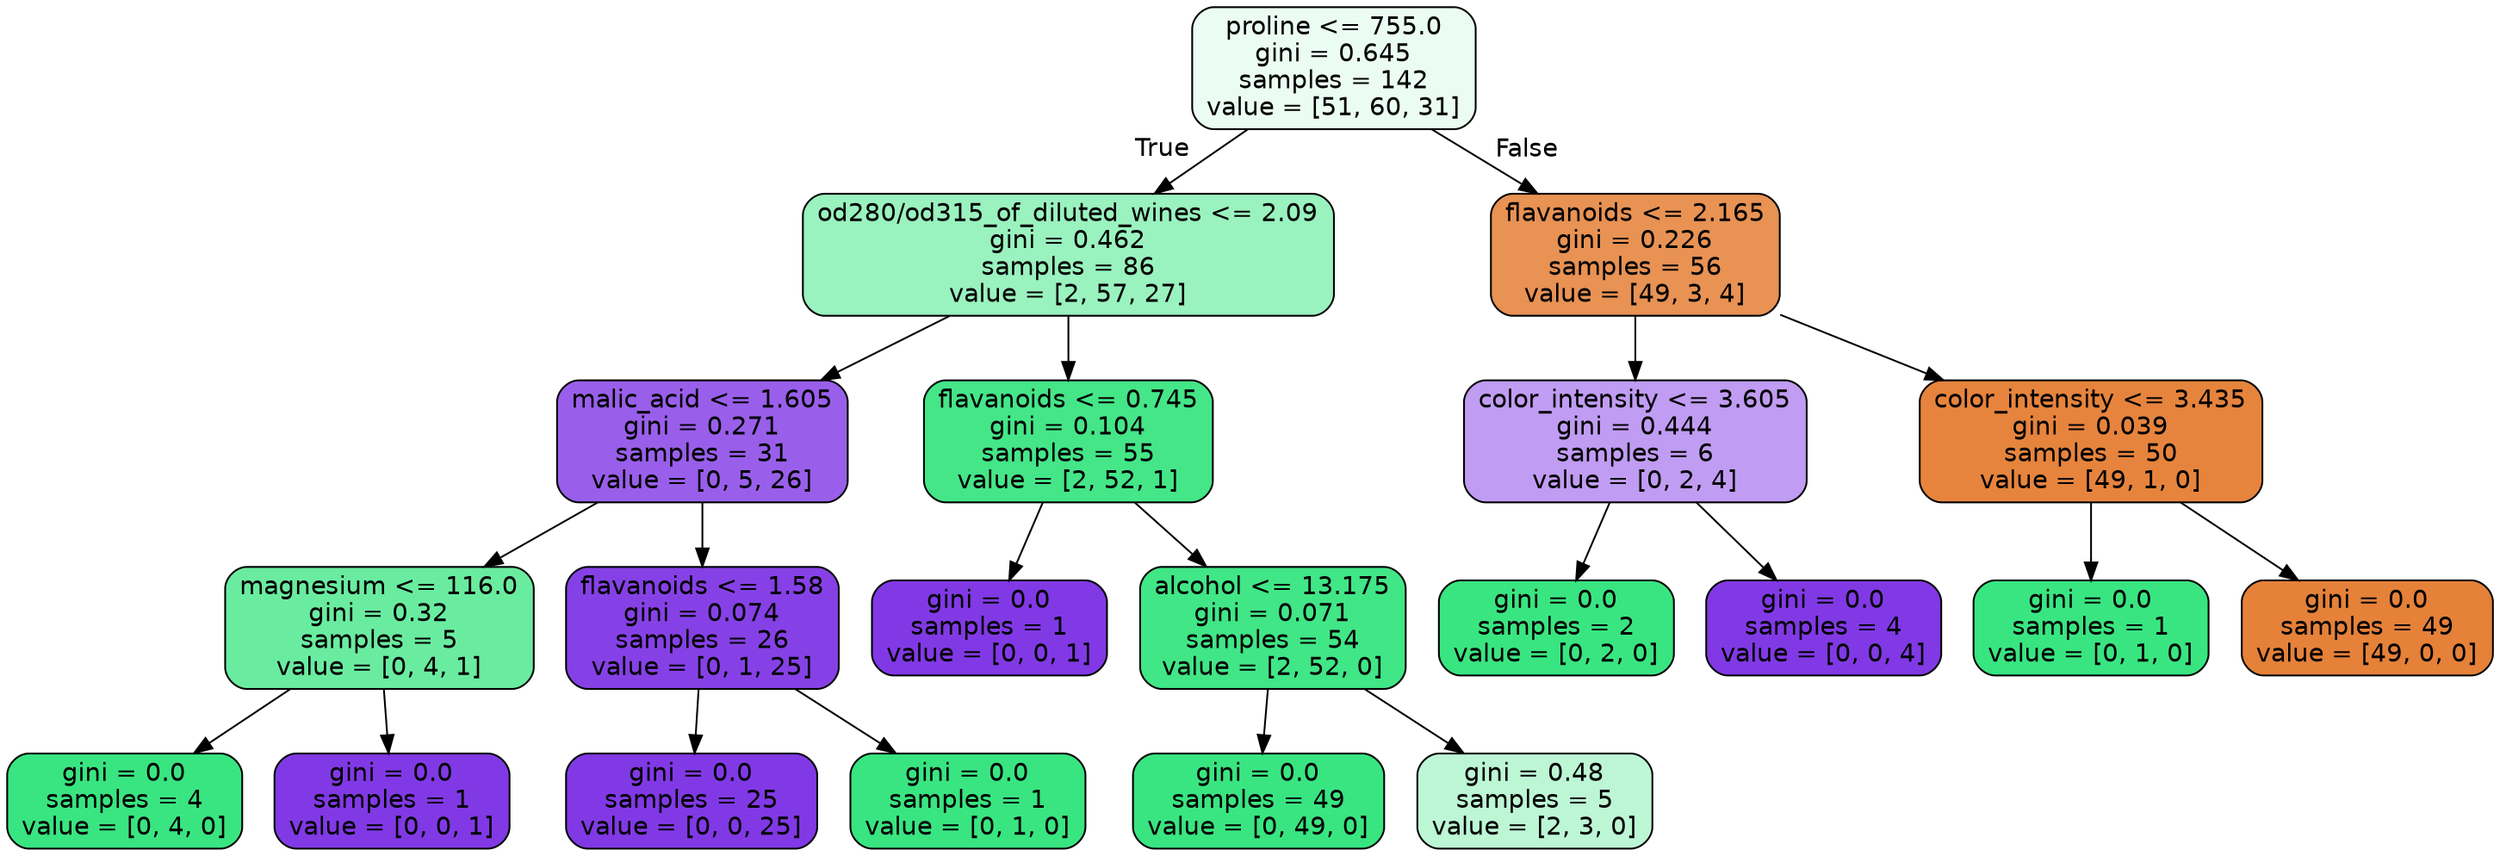 digraph Tree {
node [shape=box, style="filled, rounded", color="black", fontname=helvetica] ;
edge [fontname=helvetica] ;
0 [label="proline <= 755.0\ngini = 0.645\nsamples = 142\nvalue = [51, 60, 31]", fillcolor="#ebfcf3"] ;
1 [label="od280/od315_of_diluted_wines <= 2.09\ngini = 0.462\nsamples = 86\nvalue = [2, 57, 27]", fillcolor="#9af2bf"] ;
0 -> 1 [labeldistance=2.5, labelangle=45, headlabel="True"] ;
2 [label="malic_acid <= 1.605\ngini = 0.271\nsamples = 31\nvalue = [0, 5, 26]", fillcolor="#995fea"] ;
1 -> 2 ;
3 [label="magnesium <= 116.0\ngini = 0.32\nsamples = 5\nvalue = [0, 4, 1]", fillcolor="#6aeca0"] ;
2 -> 3 ;
4 [label="gini = 0.0\nsamples = 4\nvalue = [0, 4, 0]", fillcolor="#39e581"] ;
3 -> 4 ;
5 [label="gini = 0.0\nsamples = 1\nvalue = [0, 0, 1]", fillcolor="#8139e5"] ;
3 -> 5 ;
6 [label="flavanoids <= 1.58\ngini = 0.074\nsamples = 26\nvalue = [0, 1, 25]", fillcolor="#8641e6"] ;
2 -> 6 ;
7 [label="gini = 0.0\nsamples = 25\nvalue = [0, 0, 25]", fillcolor="#8139e5"] ;
6 -> 7 ;
8 [label="gini = 0.0\nsamples = 1\nvalue = [0, 1, 0]", fillcolor="#39e581"] ;
6 -> 8 ;
9 [label="flavanoids <= 0.745\ngini = 0.104\nsamples = 55\nvalue = [2, 52, 1]", fillcolor="#44e688"] ;
1 -> 9 ;
10 [label="gini = 0.0\nsamples = 1\nvalue = [0, 0, 1]", fillcolor="#8139e5"] ;
9 -> 10 ;
11 [label="alcohol <= 13.175\ngini = 0.071\nsamples = 54\nvalue = [2, 52, 0]", fillcolor="#41e686"] ;
9 -> 11 ;
12 [label="gini = 0.0\nsamples = 49\nvalue = [0, 49, 0]", fillcolor="#39e581"] ;
11 -> 12 ;
13 [label="gini = 0.48\nsamples = 5\nvalue = [2, 3, 0]", fillcolor="#bdf6d5"] ;
11 -> 13 ;
14 [label="flavanoids <= 2.165\ngini = 0.226\nsamples = 56\nvalue = [49, 3, 4]", fillcolor="#e89254"] ;
0 -> 14 [labeldistance=2.5, labelangle=-45, headlabel="False"] ;
15 [label="color_intensity <= 3.605\ngini = 0.444\nsamples = 6\nvalue = [0, 2, 4]", fillcolor="#c09cf2"] ;
14 -> 15 ;
16 [label="gini = 0.0\nsamples = 2\nvalue = [0, 2, 0]", fillcolor="#39e581"] ;
15 -> 16 ;
17 [label="gini = 0.0\nsamples = 4\nvalue = [0, 0, 4]", fillcolor="#8139e5"] ;
15 -> 17 ;
18 [label="color_intensity <= 3.435\ngini = 0.039\nsamples = 50\nvalue = [49, 1, 0]", fillcolor="#e6843d"] ;
14 -> 18 ;
19 [label="gini = 0.0\nsamples = 1\nvalue = [0, 1, 0]", fillcolor="#39e581"] ;
18 -> 19 ;
20 [label="gini = 0.0\nsamples = 49\nvalue = [49, 0, 0]", fillcolor="#e58139"] ;
18 -> 20 ;
}